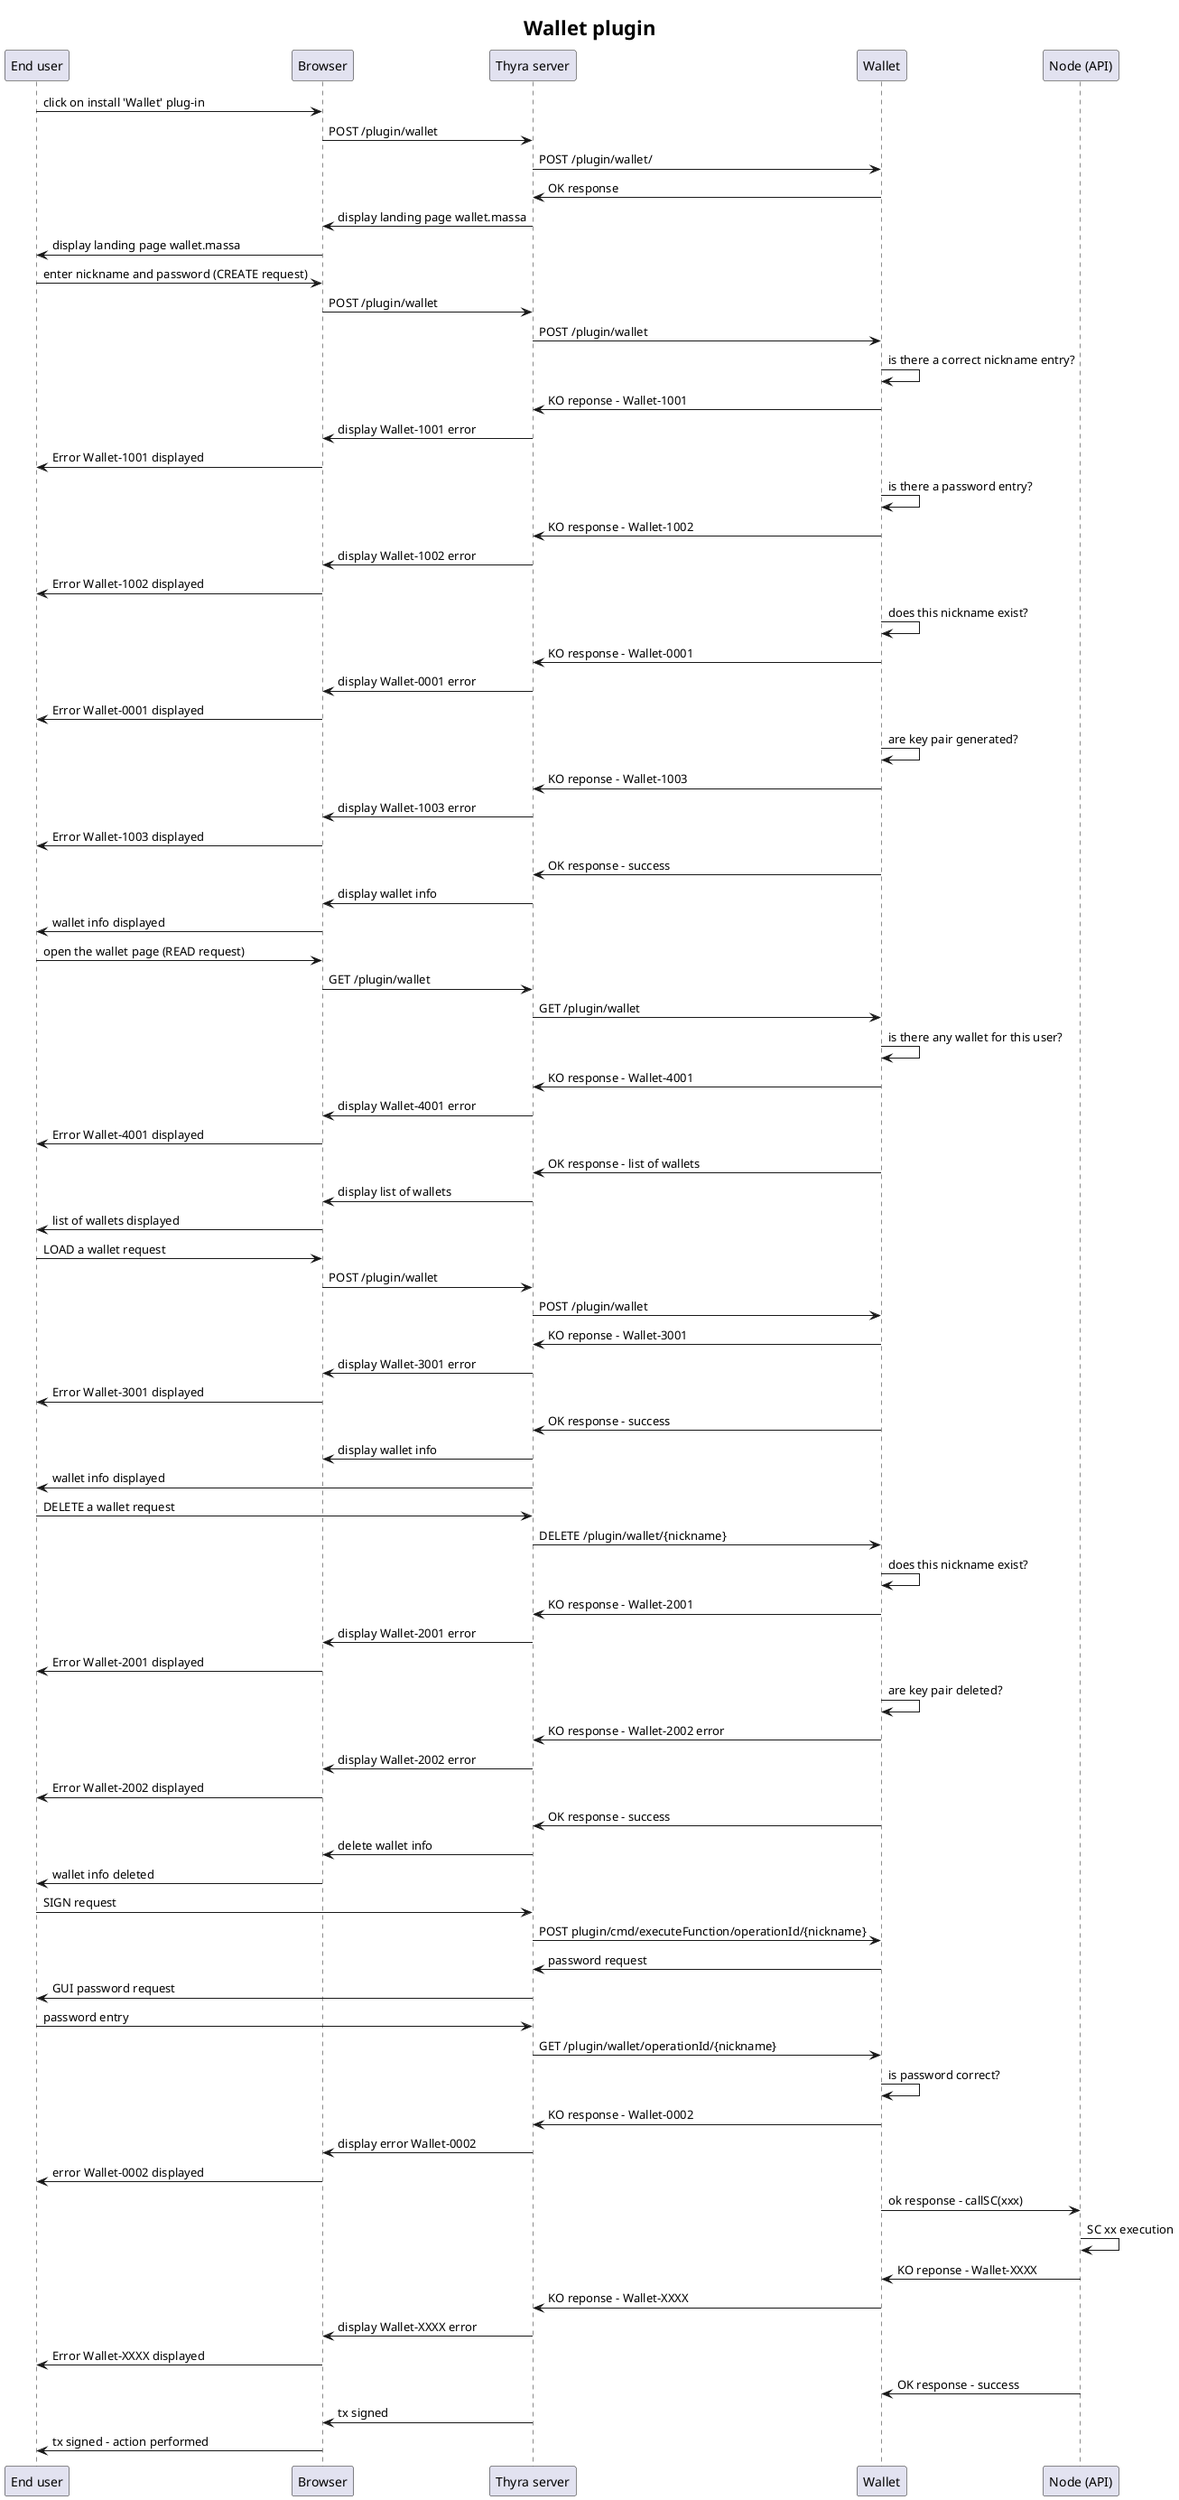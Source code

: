 @startuml
participant "End user" as user
participant "Browser" as ui
participant "Thyra server" as thyra
participant "Wallet" as w
participant "Node (API)" as node
title "= **Wallet plugin**"

user -> ui: click on install 'Wallet' plug-in
ui -> thyra: POST /plugin/wallet
thyra -> w: POST /plugin/wallet/
w -> thyra: OK response
thyra -> ui: display landing page wallet.massa
ui -> user: display landing page wallet.massa

user -> ui: enter nickname and password (CREATE request)
ui -> thyra: POST /plugin/wallet
thyra -> w: POST /plugin/wallet
w -> w: is there a correct nickname entry?
w -> thyra: KO reponse - Wallet-1001
thyra -> ui: display Wallet-1001 error
ui -> user: Error Wallet-1001 displayed
w -> w: is there a password entry?
w -> thyra: KO response - Wallet-1002
thyra -> ui: display Wallet-1002 error
ui -> user: Error Wallet-1002 displayed
w -> w: does this nickname exist?
w -> thyra: KO response - Wallet-0001
thyra -> ui: display Wallet-0001 error
ui -> user: Error Wallet-0001 displayed
w -> w: are key pair generated?
w -> thyra: KO reponse - Wallet-1003
thyra -> ui: display Wallet-1003 error
ui -> user: Error Wallet-1003 displayed
w -> thyra: OK response - success
thyra -> ui: display wallet info
ui -> user: wallet info displayed

user -> ui: open the wallet page (READ request)
ui -> thyra: GET /plugin/wallet
thyra -> w: GET /plugin/wallet
w -> w: is there any wallet for this user?
w -> thyra: KO response - Wallet-4001
thyra -> ui: display Wallet-4001 error
ui -> user: Error Wallet-4001 displayed
w -> thyra: OK response - list of wallets
thyra -> ui: display list of wallets 
ui -> user: list of wallets displayed

user -> ui: LOAD a wallet request 
ui -> thyra: POST /plugin/wallet
thyra -> w: POST /plugin/wallet
w -> thyra: KO reponse - Wallet-3001
thyra -> ui: display Wallet-3001 error
ui -> user: Error Wallet-3001 displayed
w -> thyra: OK response - success
thyra -> ui: display wallet info
thyra -> user: wallet info displayed

user -> thyra: DELETE a wallet request 
thyra -> w: DELETE /plugin/wallet/{nickname}
w -> w: does this nickname exist? 
w -> thyra: KO response - Wallet-2001
thyra -> ui: display Wallet-2001 error 
ui -> user: Error Wallet-2001 displayed
w -> w: are key pair deleted? 
w -> thyra: KO response - Wallet-2002 error
thyra -> ui: display Wallet-2002 error
ui -> user: Error Wallet-2002 displayed
w -> thyra: OK response - success
thyra -> ui: delete wallet info
ui -> user: wallet info deleted

user -> thyra: SIGN request
thyra -> w: POST plugin/cmd/executeFunction/operationId/{nickname}
w -> thyra: password request
thyra -> user: GUI password request
user -> thyra: password entry
thyra -> w: GET /plugin/wallet/operationId/{nickname}
w -> w: is password correct?
w -> thyra: KO response - Wallet-0002
thyra -> ui: display error Wallet-0002
ui -> user: error Wallet-0002 displayed
w -> node: ok response - callSC(xxx)
node -> node: SC xx execution
node -> w: KO reponse - Wallet-XXXX
w -> thyra: KO reponse - Wallet-XXXX
thyra -> ui: display Wallet-XXXX error
ui -> user: Error Wallet-XXXX displayed
node -> w: OK response - success
thyra -> ui: tx signed
ui -> user: tx signed - action performed

@enduml